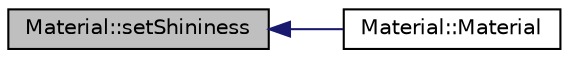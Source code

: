 digraph "Material::setShininess"
{
  bgcolor="transparent";
  edge [fontname="Helvetica",fontsize="10",labelfontname="Helvetica",labelfontsize="10"];
  node [fontname="Helvetica",fontsize="10",shape=record];
  rankdir="LR";
  Node1 [label="Material::setShininess",height=0.2,width=0.4,color="black", fillcolor="grey75", style="filled", fontcolor="black"];
  Node1 -> Node2 [dir="back",color="midnightblue",fontsize="10",style="solid",fontname="Helvetica"];
  Node2 [label="Material::Material",height=0.2,width=0.4,color="black",URL="$structMaterial.html#a137e987401b63eb7c6c27c3e38bc74b5"];
}
